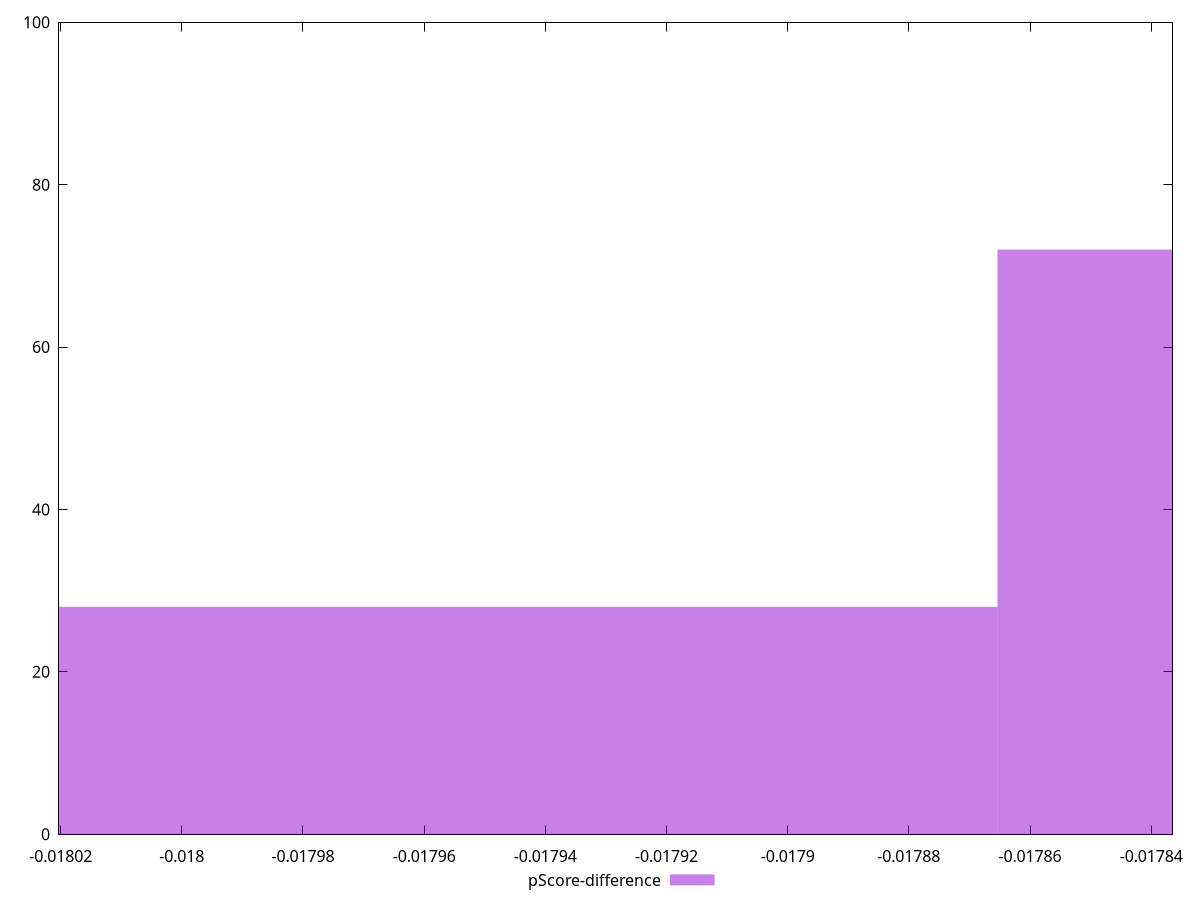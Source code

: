 reset

$pScoreDifference <<EOF
-0.017956995351453647 28
-0.01777376070501024 72
EOF

set key outside below
set boxwidth 0.00018323464644340456
set xrange [-0.01802027229989761:-0.01783648779851399]
set yrange [0:100]
set trange [0:100]
set style fill transparent solid 0.5 noborder
set terminal svg size 640, 490 enhanced background rgb 'white'
set output "report_00008_2021-01-22T20:58:29.167/total-byte-weight/samples/pages+cached+nointeractive/pScore-difference/histogram.svg"

plot $pScoreDifference title "pScore-difference" with boxes

reset
